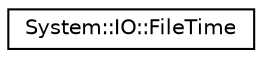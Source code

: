 digraph G
{
  edge [fontname="Helvetica",fontsize="10",labelfontname="Helvetica",labelfontsize="10"];
  node [fontname="Helvetica",fontsize="10",shape=record];
  rankdir="LR";
  Node1 [label="System::IO::FileTime",height=0.2,width=0.4,color="black", fillcolor="white", style="filled",URL="$class_system_1_1_i_o_1_1_file_time.html"];
}
